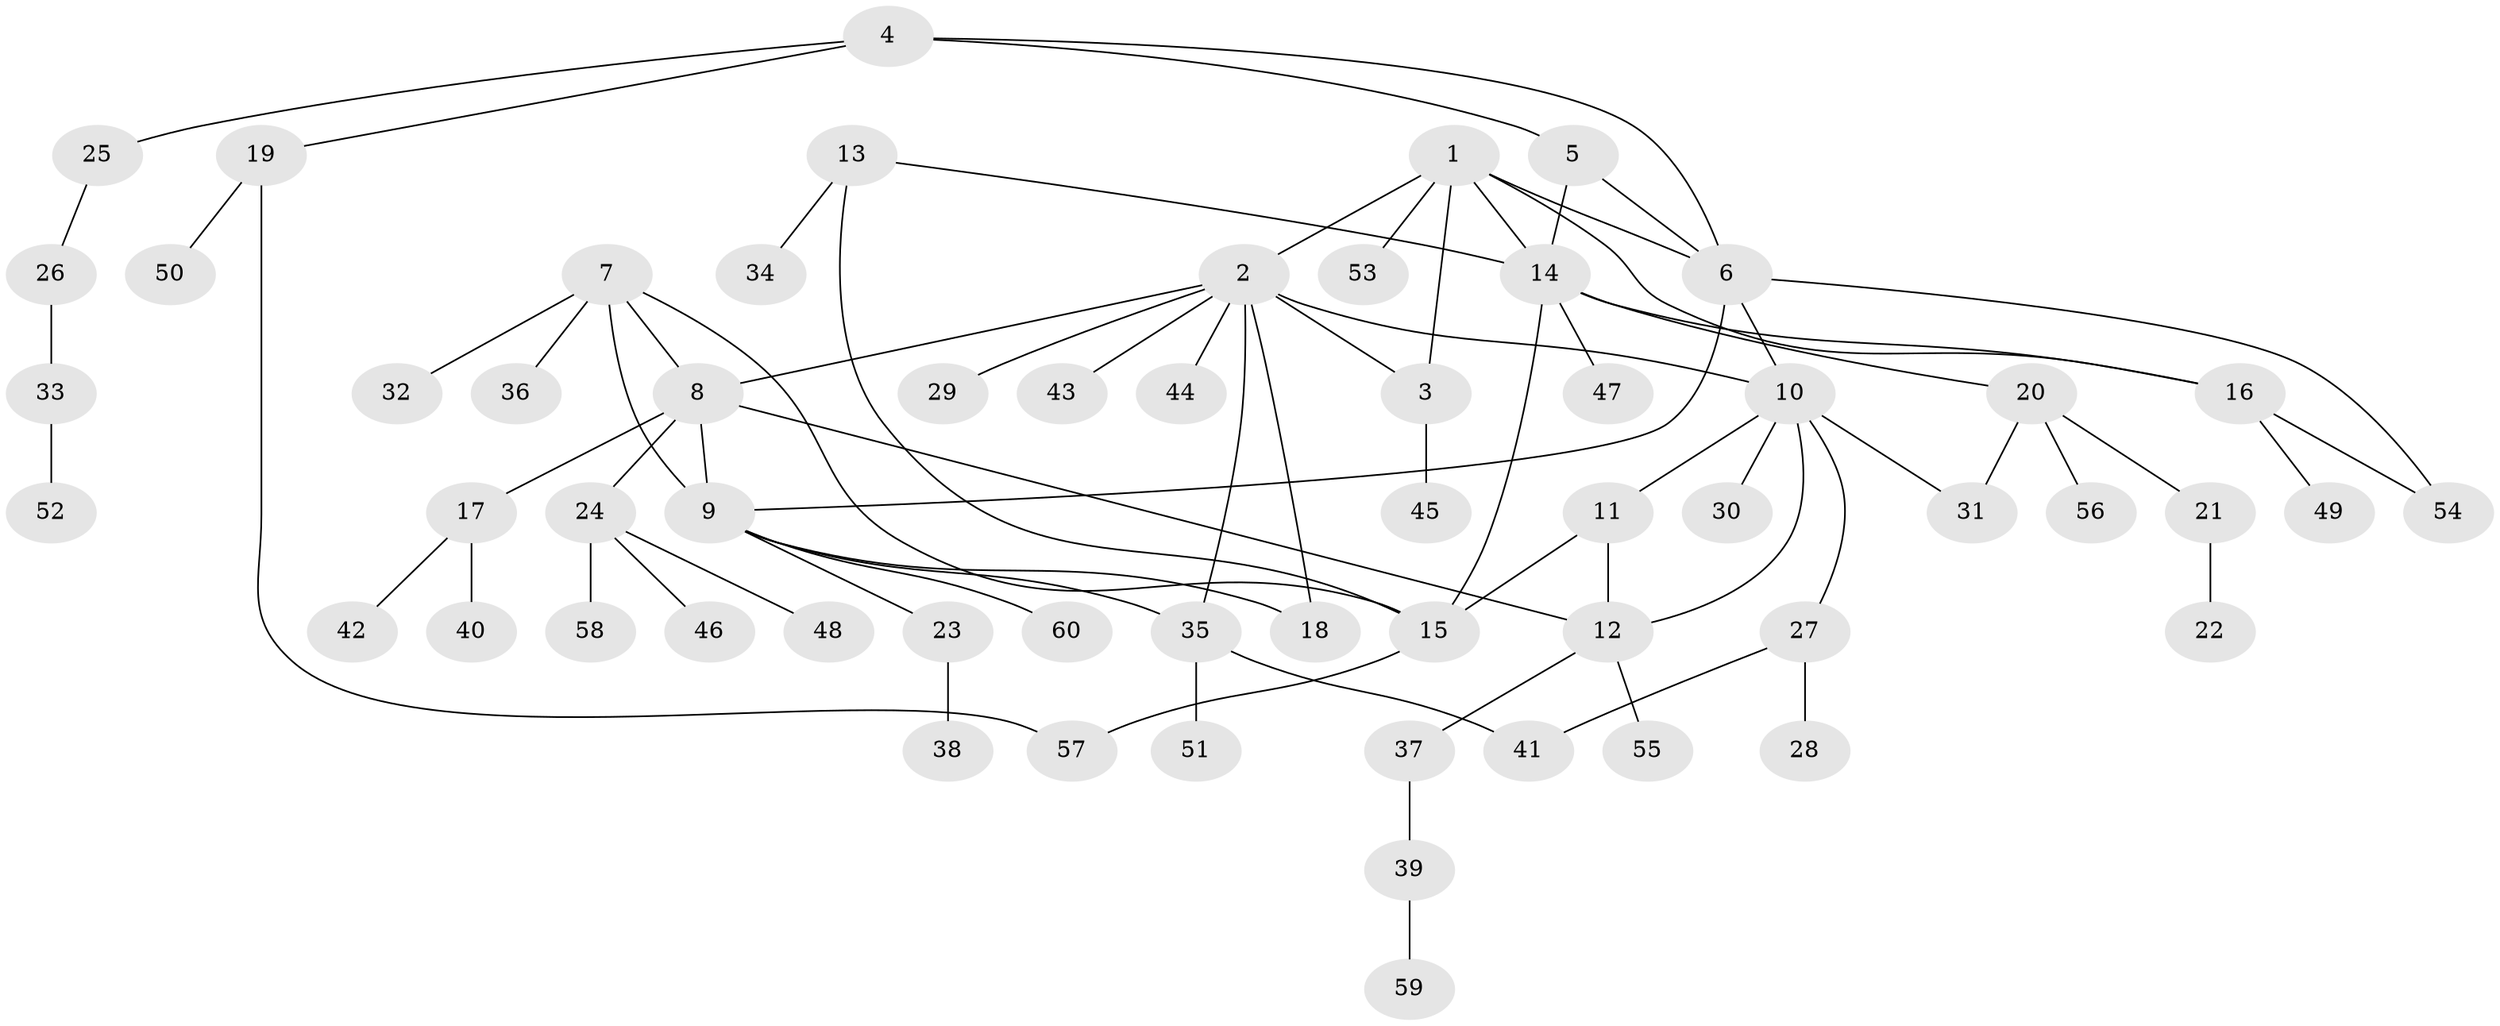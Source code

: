 // Generated by graph-tools (version 1.1) at 2025/02/03/09/25 03:02:49]
// undirected, 60 vertices, 77 edges
graph export_dot {
graph [start="1"]
  node [color=gray90,style=filled];
  1;
  2;
  3;
  4;
  5;
  6;
  7;
  8;
  9;
  10;
  11;
  12;
  13;
  14;
  15;
  16;
  17;
  18;
  19;
  20;
  21;
  22;
  23;
  24;
  25;
  26;
  27;
  28;
  29;
  30;
  31;
  32;
  33;
  34;
  35;
  36;
  37;
  38;
  39;
  40;
  41;
  42;
  43;
  44;
  45;
  46;
  47;
  48;
  49;
  50;
  51;
  52;
  53;
  54;
  55;
  56;
  57;
  58;
  59;
  60;
  1 -- 2;
  1 -- 3;
  1 -- 6;
  1 -- 14;
  1 -- 16;
  1 -- 53;
  2 -- 3;
  2 -- 8;
  2 -- 10;
  2 -- 18;
  2 -- 29;
  2 -- 35;
  2 -- 43;
  2 -- 44;
  3 -- 45;
  4 -- 5;
  4 -- 6;
  4 -- 19;
  4 -- 25;
  5 -- 6;
  5 -- 14;
  6 -- 9;
  6 -- 10;
  6 -- 54;
  7 -- 8;
  7 -- 9;
  7 -- 15;
  7 -- 32;
  7 -- 36;
  8 -- 9;
  8 -- 12;
  8 -- 17;
  8 -- 24;
  9 -- 18;
  9 -- 23;
  9 -- 35;
  9 -- 60;
  10 -- 11;
  10 -- 12;
  10 -- 27;
  10 -- 30;
  10 -- 31;
  11 -- 12;
  11 -- 15;
  12 -- 37;
  12 -- 55;
  13 -- 14;
  13 -- 15;
  13 -- 34;
  14 -- 15;
  14 -- 16;
  14 -- 20;
  14 -- 47;
  15 -- 57;
  16 -- 49;
  16 -- 54;
  17 -- 40;
  17 -- 42;
  19 -- 50;
  19 -- 57;
  20 -- 21;
  20 -- 31;
  20 -- 56;
  21 -- 22;
  23 -- 38;
  24 -- 46;
  24 -- 48;
  24 -- 58;
  25 -- 26;
  26 -- 33;
  27 -- 28;
  27 -- 41;
  33 -- 52;
  35 -- 41;
  35 -- 51;
  37 -- 39;
  39 -- 59;
}
